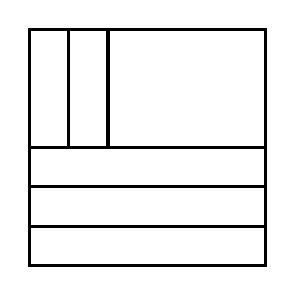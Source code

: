 \begin{tikzpicture}[very thick, scale=.5]
    \draw (0,3) rectangle (1,6);
    \draw (1,3) rectangle (2,6);
    \draw (2,3) rectangle (6,6);
    \draw (0,2) rectangle (6,3);
    \draw (0,1) rectangle (6,2);
    \draw (0,0) rectangle (6,1);
\end{tikzpicture}

